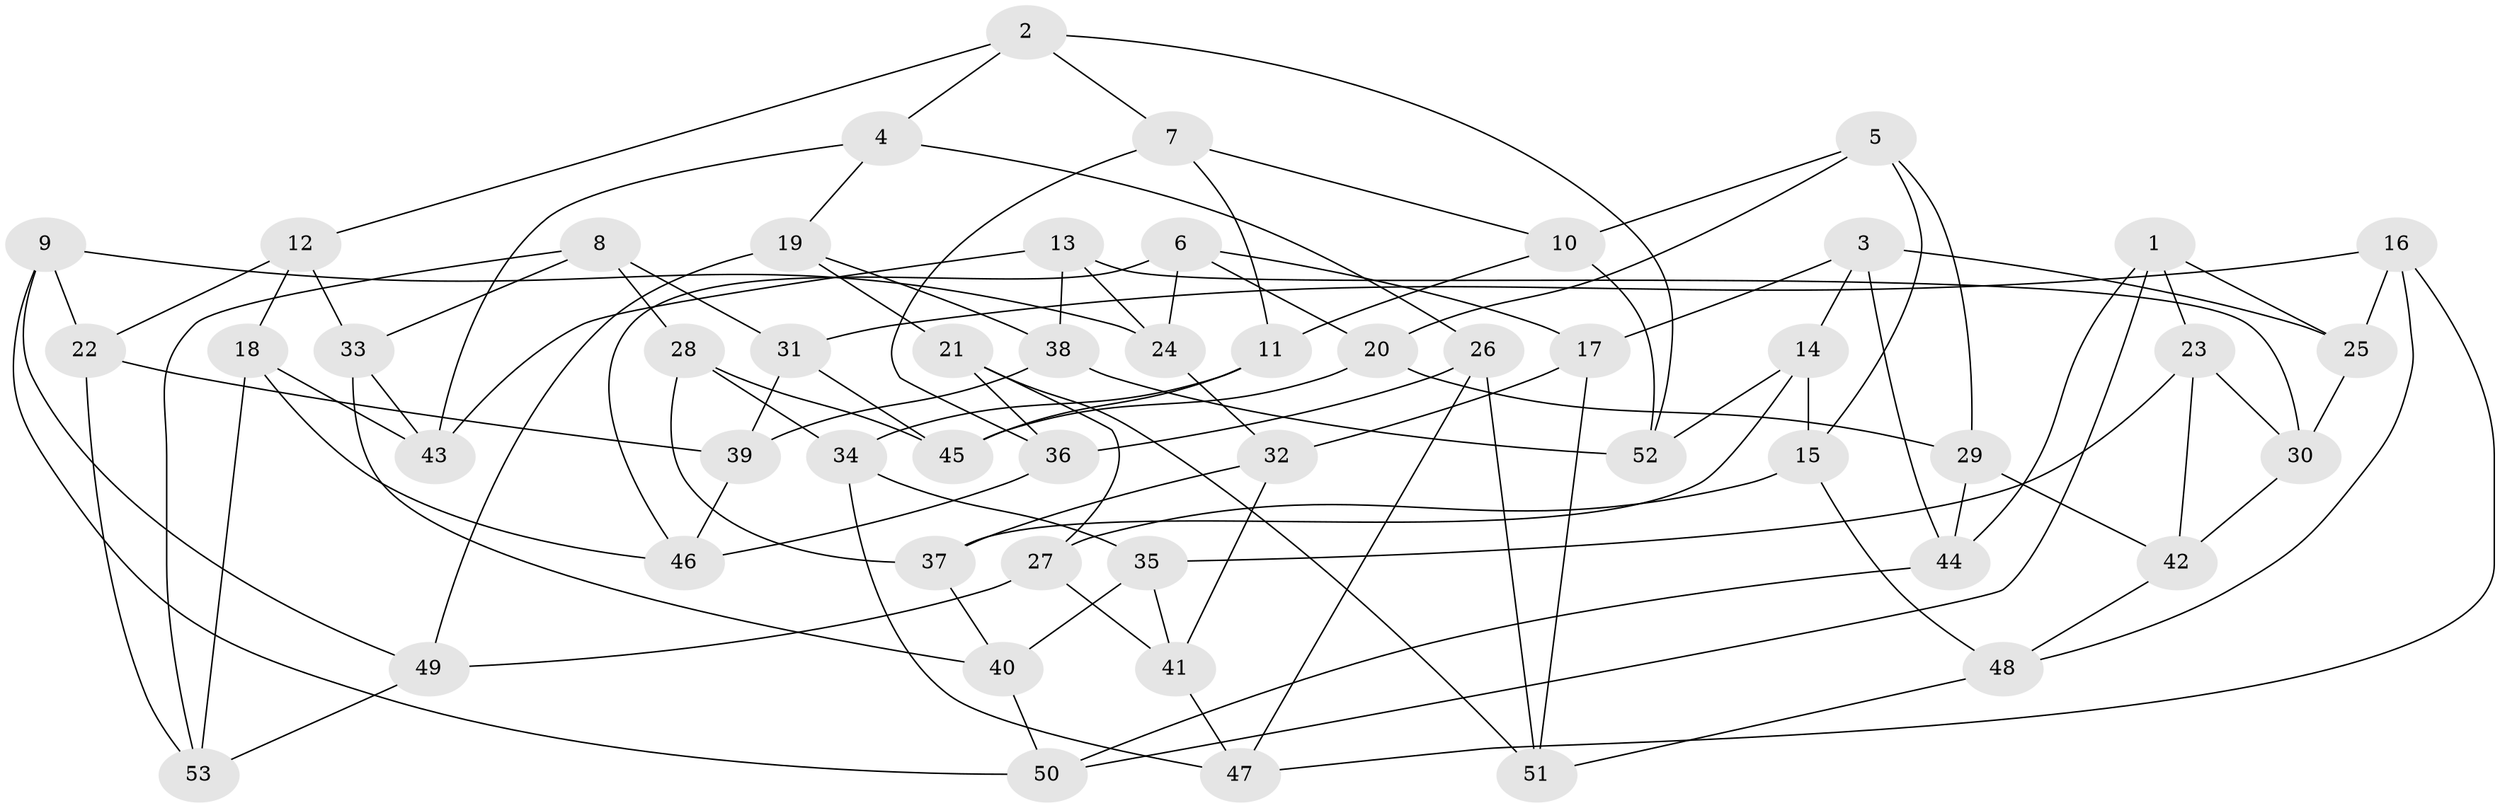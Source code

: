 // coarse degree distribution, {3: 0.03225806451612903, 6: 0.4838709677419355, 4: 0.25806451612903225, 5: 0.22580645161290322}
// Generated by graph-tools (version 1.1) at 2025/24/03/03/25 07:24:23]
// undirected, 53 vertices, 106 edges
graph export_dot {
graph [start="1"]
  node [color=gray90,style=filled];
  1;
  2;
  3;
  4;
  5;
  6;
  7;
  8;
  9;
  10;
  11;
  12;
  13;
  14;
  15;
  16;
  17;
  18;
  19;
  20;
  21;
  22;
  23;
  24;
  25;
  26;
  27;
  28;
  29;
  30;
  31;
  32;
  33;
  34;
  35;
  36;
  37;
  38;
  39;
  40;
  41;
  42;
  43;
  44;
  45;
  46;
  47;
  48;
  49;
  50;
  51;
  52;
  53;
  1 -- 44;
  1 -- 25;
  1 -- 50;
  1 -- 23;
  2 -- 12;
  2 -- 4;
  2 -- 52;
  2 -- 7;
  3 -- 44;
  3 -- 14;
  3 -- 17;
  3 -- 25;
  4 -- 43;
  4 -- 26;
  4 -- 19;
  5 -- 10;
  5 -- 29;
  5 -- 15;
  5 -- 20;
  6 -- 17;
  6 -- 24;
  6 -- 20;
  6 -- 46;
  7 -- 10;
  7 -- 36;
  7 -- 11;
  8 -- 28;
  8 -- 31;
  8 -- 53;
  8 -- 33;
  9 -- 24;
  9 -- 49;
  9 -- 50;
  9 -- 22;
  10 -- 11;
  10 -- 52;
  11 -- 34;
  11 -- 45;
  12 -- 33;
  12 -- 18;
  12 -- 22;
  13 -- 30;
  13 -- 43;
  13 -- 24;
  13 -- 38;
  14 -- 37;
  14 -- 52;
  14 -- 15;
  15 -- 27;
  15 -- 48;
  16 -- 25;
  16 -- 48;
  16 -- 47;
  16 -- 31;
  17 -- 51;
  17 -- 32;
  18 -- 53;
  18 -- 46;
  18 -- 43;
  19 -- 38;
  19 -- 49;
  19 -- 21;
  20 -- 29;
  20 -- 45;
  21 -- 27;
  21 -- 36;
  21 -- 51;
  22 -- 53;
  22 -- 39;
  23 -- 30;
  23 -- 35;
  23 -- 42;
  24 -- 32;
  25 -- 30;
  26 -- 47;
  26 -- 51;
  26 -- 36;
  27 -- 49;
  27 -- 41;
  28 -- 37;
  28 -- 45;
  28 -- 34;
  29 -- 44;
  29 -- 42;
  30 -- 42;
  31 -- 45;
  31 -- 39;
  32 -- 37;
  32 -- 41;
  33 -- 43;
  33 -- 40;
  34 -- 35;
  34 -- 47;
  35 -- 40;
  35 -- 41;
  36 -- 46;
  37 -- 40;
  38 -- 39;
  38 -- 52;
  39 -- 46;
  40 -- 50;
  41 -- 47;
  42 -- 48;
  44 -- 50;
  48 -- 51;
  49 -- 53;
}
